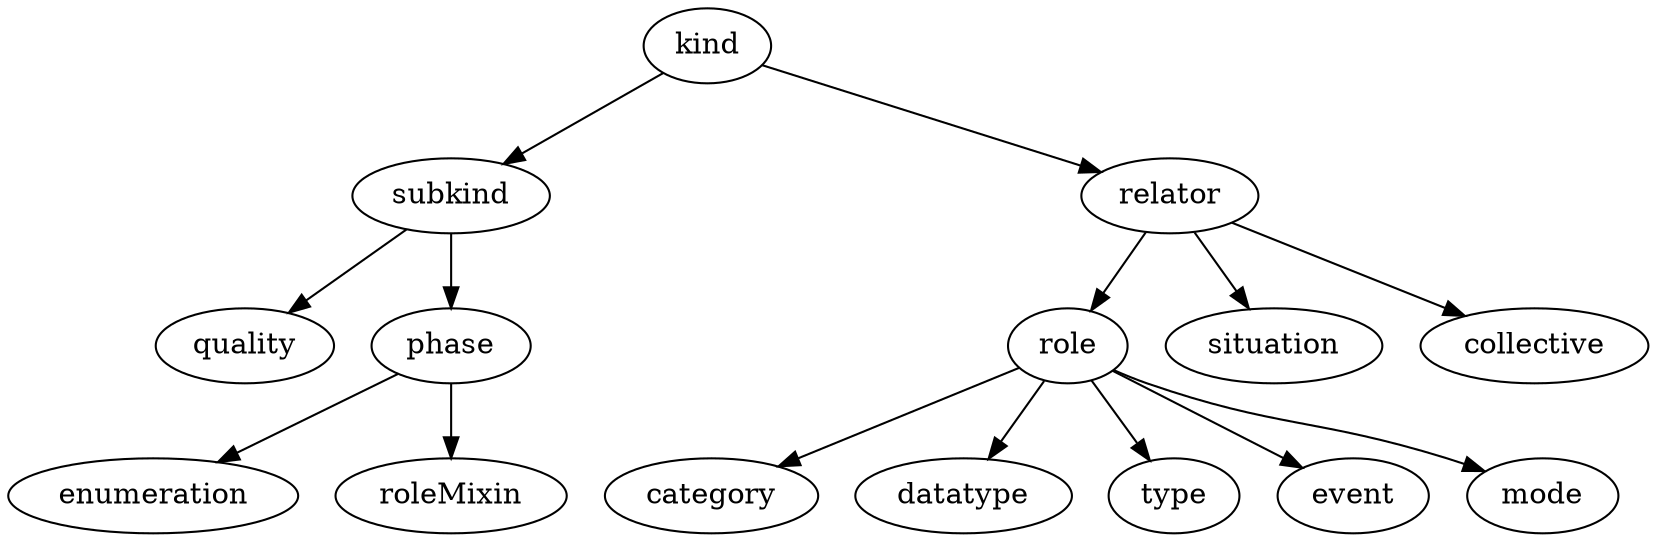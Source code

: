 strict digraph  {
kind;
subkind;
relator;
quality;
phase;
role;
situation;
collective;
category;
datatype;
type;
event;
mode;
enumeration;
roleMixin;
kind -> subkind;
kind -> relator;
subkind -> quality;
subkind -> phase;
relator -> role;
relator -> situation;
relator -> collective;
phase -> enumeration;
phase -> roleMixin;
role -> category;
role -> datatype;
role -> type;
role -> event;
role -> mode;
}
